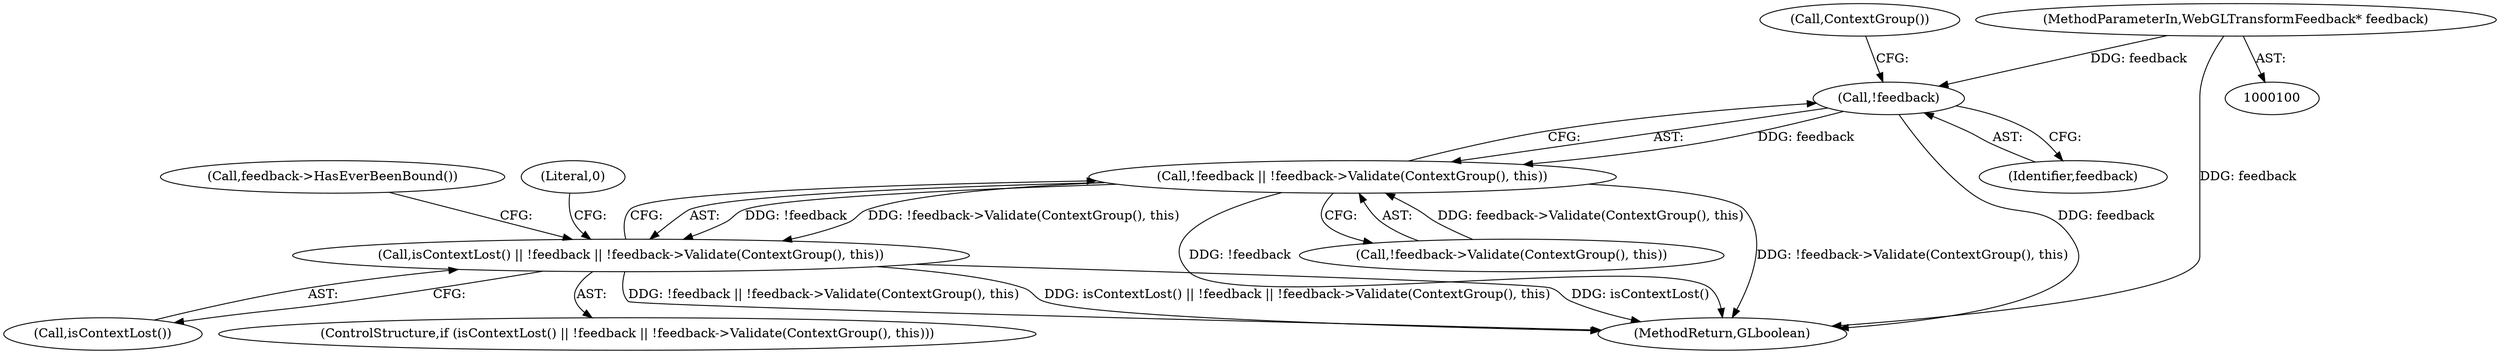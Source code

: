 digraph "0_Chrome_98095c718d7580b5d6715e5bfd8698234ecb4470_3@pointer" {
"1000107" [label="(Call,!feedback)"];
"1000101" [label="(MethodParameterIn,WebGLTransformFeedback* feedback)"];
"1000106" [label="(Call,!feedback || !feedback->Validate(ContextGroup(), this))"];
"1000104" [label="(Call,isContextLost() || !feedback || !feedback->Validate(ContextGroup(), this))"];
"1000108" [label="(Identifier,feedback)"];
"1000101" [label="(MethodParameterIn,WebGLTransformFeedback* feedback)"];
"1000104" [label="(Call,isContextLost() || !feedback || !feedback->Validate(ContextGroup(), this))"];
"1000105" [label="(Call,isContextLost())"];
"1000103" [label="(ControlStructure,if (isContextLost() || !feedback || !feedback->Validate(ContextGroup(), this)))"];
"1000109" [label="(Call,!feedback->Validate(ContextGroup(), this))"];
"1000107" [label="(Call,!feedback)"];
"1000117" [label="(Call,feedback->HasEverBeenBound())"];
"1000111" [label="(Call,ContextGroup())"];
"1000106" [label="(Call,!feedback || !feedback->Validate(ContextGroup(), this))"];
"1000123" [label="(MethodReturn,GLboolean)"];
"1000114" [label="(Literal,0)"];
"1000107" -> "1000106"  [label="AST: "];
"1000107" -> "1000108"  [label="CFG: "];
"1000108" -> "1000107"  [label="AST: "];
"1000111" -> "1000107"  [label="CFG: "];
"1000106" -> "1000107"  [label="CFG: "];
"1000107" -> "1000123"  [label="DDG: feedback"];
"1000107" -> "1000106"  [label="DDG: feedback"];
"1000101" -> "1000107"  [label="DDG: feedback"];
"1000101" -> "1000100"  [label="AST: "];
"1000101" -> "1000123"  [label="DDG: feedback"];
"1000106" -> "1000104"  [label="AST: "];
"1000106" -> "1000109"  [label="CFG: "];
"1000109" -> "1000106"  [label="AST: "];
"1000104" -> "1000106"  [label="CFG: "];
"1000106" -> "1000123"  [label="DDG: !feedback"];
"1000106" -> "1000123"  [label="DDG: !feedback->Validate(ContextGroup(), this)"];
"1000106" -> "1000104"  [label="DDG: !feedback"];
"1000106" -> "1000104"  [label="DDG: !feedback->Validate(ContextGroup(), this)"];
"1000109" -> "1000106"  [label="DDG: feedback->Validate(ContextGroup(), this)"];
"1000104" -> "1000103"  [label="AST: "];
"1000104" -> "1000105"  [label="CFG: "];
"1000105" -> "1000104"  [label="AST: "];
"1000114" -> "1000104"  [label="CFG: "];
"1000117" -> "1000104"  [label="CFG: "];
"1000104" -> "1000123"  [label="DDG: isContextLost() || !feedback || !feedback->Validate(ContextGroup(), this)"];
"1000104" -> "1000123"  [label="DDG: isContextLost()"];
"1000104" -> "1000123"  [label="DDG: !feedback || !feedback->Validate(ContextGroup(), this)"];
}
